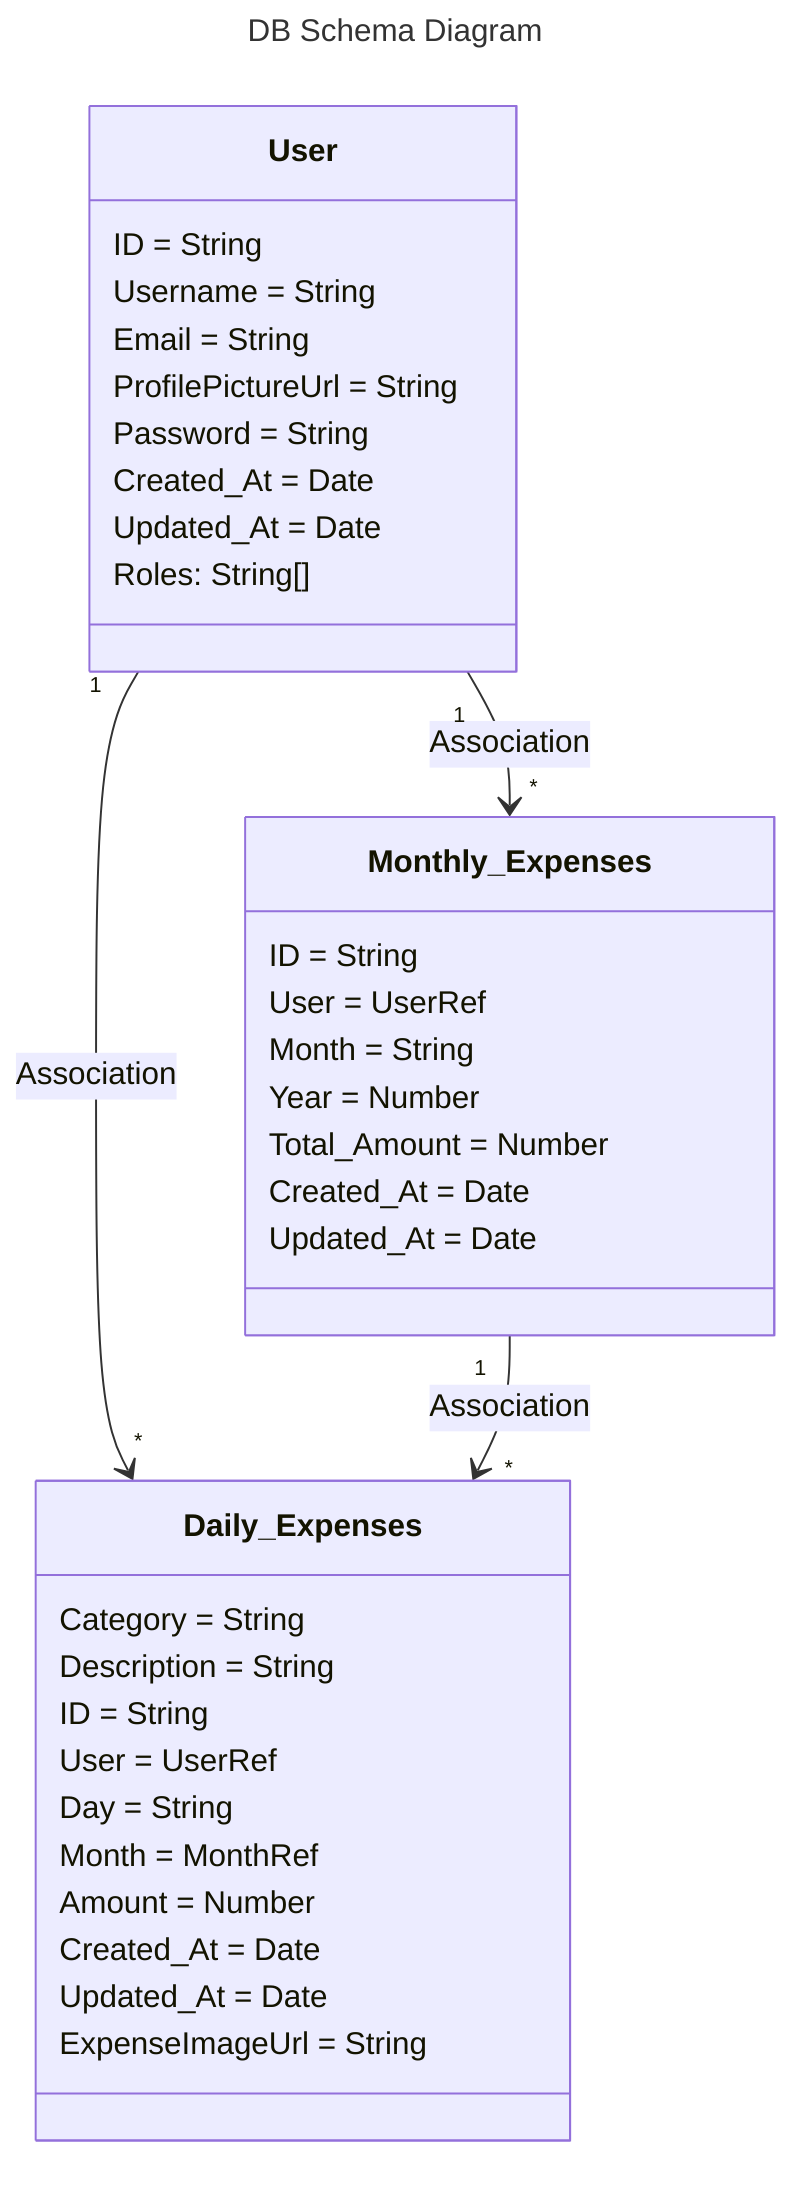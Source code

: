 ---
title: DB Schema Diagram
---

classDiagram
    
    User "1" --> "*" Daily_Expenses : Association
    User "1" --> "*" Monthly_Expenses : Association
    Monthly_Expenses "1" --> "*" Daily_Expenses : Association

    class User {
        ID = String
        Username = String
        Email = String
        ProfilePictureUrl = String
        Password = String
        Created_At = Date
        Updated_At = Date
        Roles: String[]
    }

    class Monthly_Expenses {
        ID = String
        User = UserRef
        Month = String
        Year = Number
        Total_Amount = Number
        Created_At = Date
        Updated_At = Date
    }

    class Daily_Expenses {
        Category = String
        Description = String
        ID = String
        User = UserRef
        Day = String
        Month = MonthRef
        Amount = Number
        Created_At = Date
        Updated_At = Date
        ExpenseImageUrl = String
    }